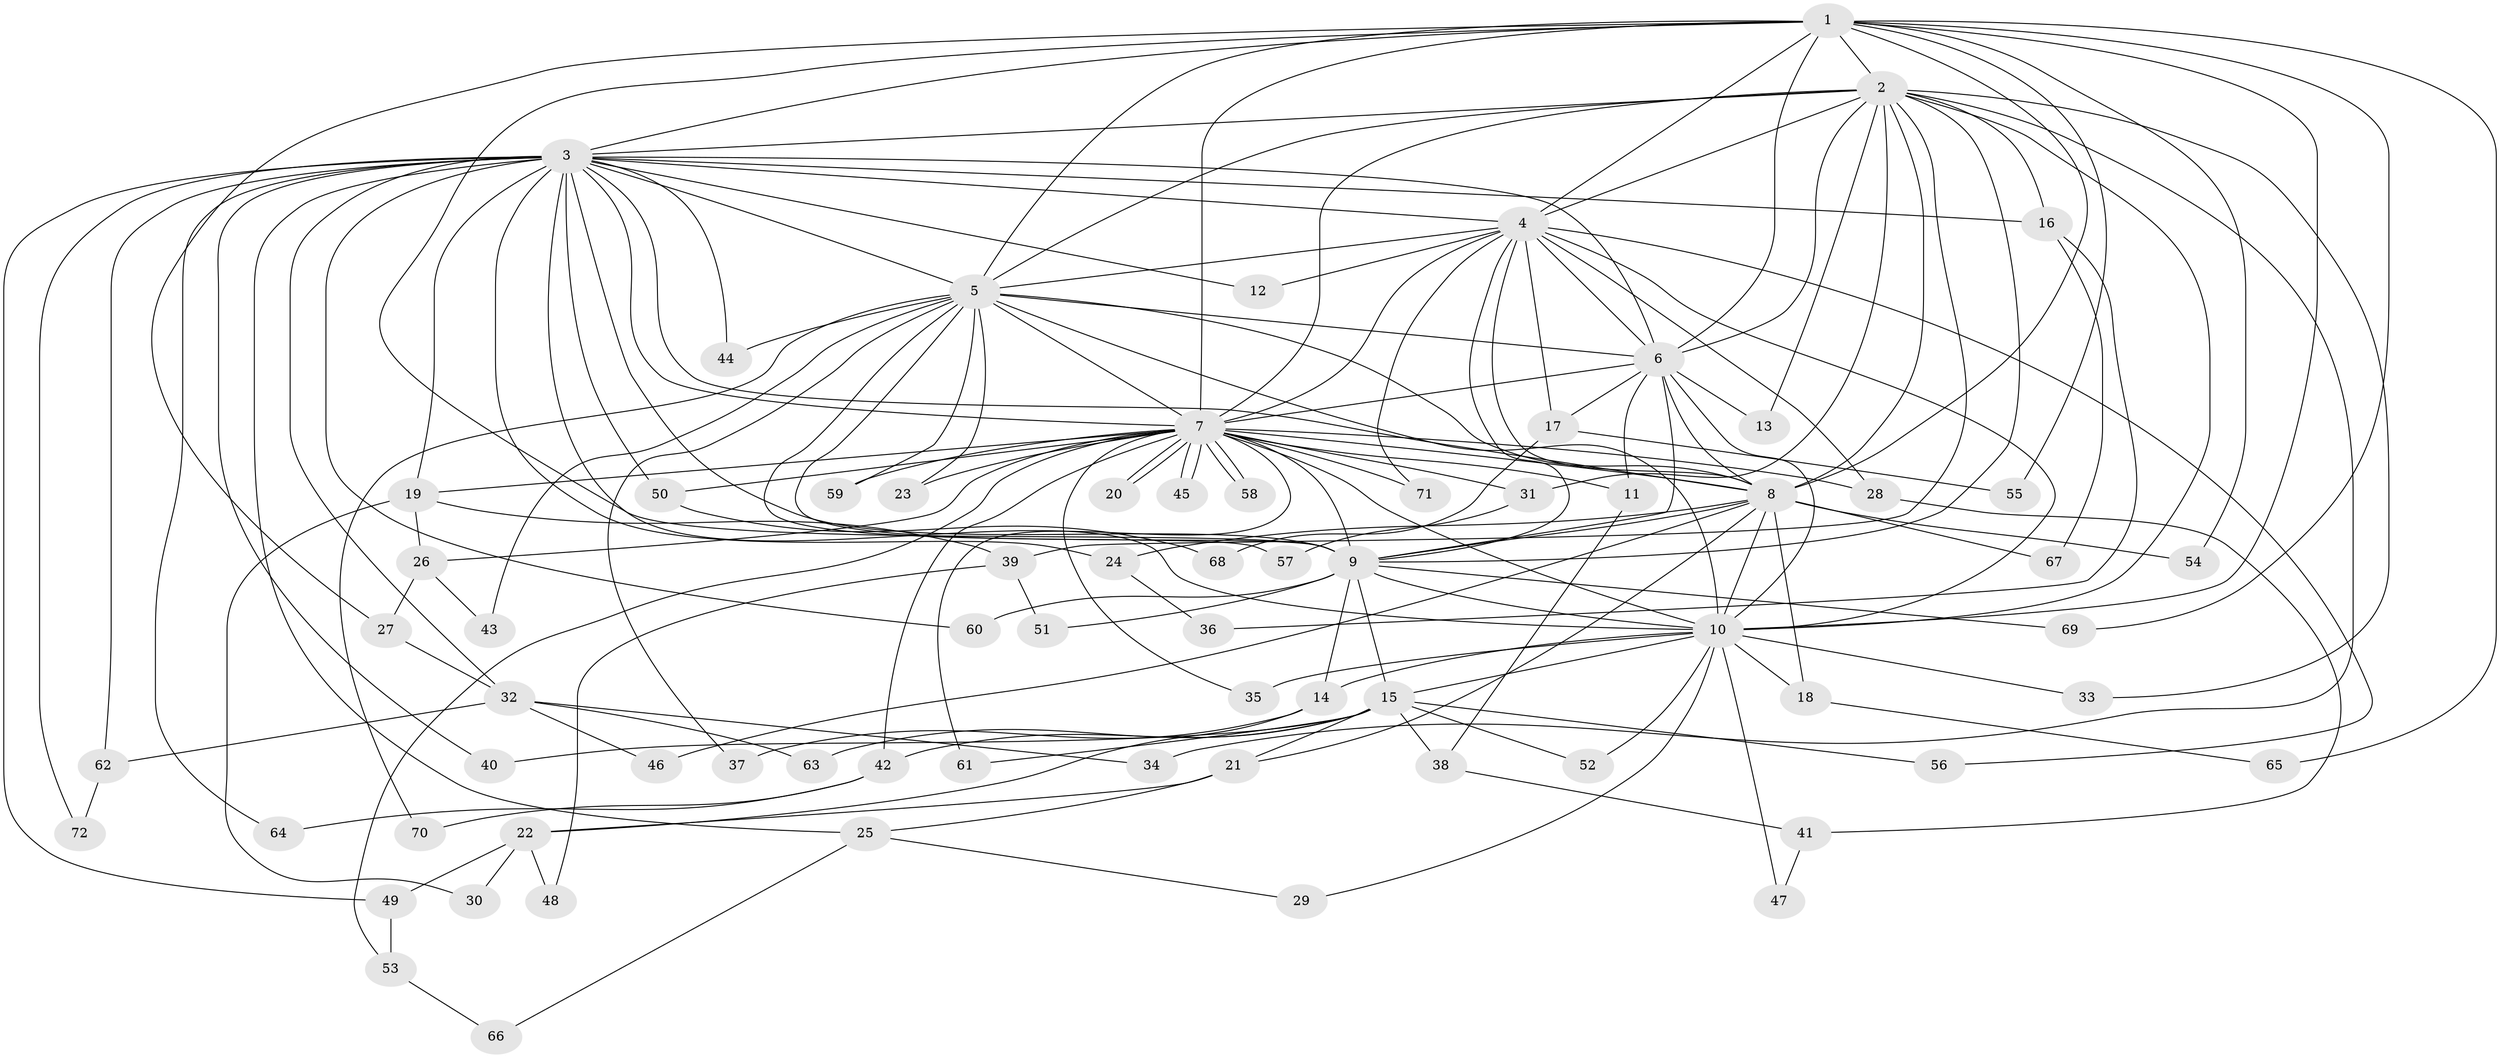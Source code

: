 // Generated by graph-tools (version 1.1) at 2025/14/03/09/25 04:14:02]
// undirected, 72 vertices, 169 edges
graph export_dot {
graph [start="1"]
  node [color=gray90,style=filled];
  1;
  2;
  3;
  4;
  5;
  6;
  7;
  8;
  9;
  10;
  11;
  12;
  13;
  14;
  15;
  16;
  17;
  18;
  19;
  20;
  21;
  22;
  23;
  24;
  25;
  26;
  27;
  28;
  29;
  30;
  31;
  32;
  33;
  34;
  35;
  36;
  37;
  38;
  39;
  40;
  41;
  42;
  43;
  44;
  45;
  46;
  47;
  48;
  49;
  50;
  51;
  52;
  53;
  54;
  55;
  56;
  57;
  58;
  59;
  60;
  61;
  62;
  63;
  64;
  65;
  66;
  67;
  68;
  69;
  70;
  71;
  72;
  1 -- 2;
  1 -- 3;
  1 -- 4;
  1 -- 5;
  1 -- 6;
  1 -- 7;
  1 -- 8;
  1 -- 9;
  1 -- 10;
  1 -- 27;
  1 -- 54;
  1 -- 55;
  1 -- 65;
  1 -- 69;
  2 -- 3;
  2 -- 4;
  2 -- 5;
  2 -- 6;
  2 -- 7;
  2 -- 8;
  2 -- 9;
  2 -- 10;
  2 -- 13;
  2 -- 16;
  2 -- 31;
  2 -- 33;
  2 -- 34;
  2 -- 39;
  3 -- 4;
  3 -- 5;
  3 -- 6;
  3 -- 7;
  3 -- 8;
  3 -- 9;
  3 -- 10;
  3 -- 12;
  3 -- 16;
  3 -- 19;
  3 -- 24;
  3 -- 25;
  3 -- 32;
  3 -- 40;
  3 -- 44;
  3 -- 49;
  3 -- 50;
  3 -- 60;
  3 -- 62;
  3 -- 64;
  3 -- 72;
  4 -- 5;
  4 -- 6;
  4 -- 7;
  4 -- 8;
  4 -- 9;
  4 -- 10;
  4 -- 12;
  4 -- 17;
  4 -- 28;
  4 -- 56;
  4 -- 71;
  5 -- 6;
  5 -- 7;
  5 -- 8;
  5 -- 9;
  5 -- 10;
  5 -- 23;
  5 -- 37;
  5 -- 43;
  5 -- 44;
  5 -- 57;
  5 -- 59;
  5 -- 70;
  6 -- 7;
  6 -- 8;
  6 -- 9;
  6 -- 10;
  6 -- 11;
  6 -- 13;
  6 -- 17;
  7 -- 8;
  7 -- 9;
  7 -- 10;
  7 -- 11;
  7 -- 19;
  7 -- 20;
  7 -- 20;
  7 -- 23;
  7 -- 26;
  7 -- 28;
  7 -- 31;
  7 -- 35;
  7 -- 42;
  7 -- 45;
  7 -- 45;
  7 -- 50;
  7 -- 53;
  7 -- 58;
  7 -- 58;
  7 -- 59;
  7 -- 61;
  7 -- 71;
  8 -- 9;
  8 -- 10;
  8 -- 18;
  8 -- 21;
  8 -- 24;
  8 -- 46;
  8 -- 54;
  8 -- 67;
  9 -- 10;
  9 -- 14;
  9 -- 15;
  9 -- 51;
  9 -- 60;
  9 -- 69;
  10 -- 14;
  10 -- 15;
  10 -- 18;
  10 -- 29;
  10 -- 33;
  10 -- 35;
  10 -- 47;
  10 -- 52;
  11 -- 38;
  14 -- 22;
  14 -- 37;
  15 -- 21;
  15 -- 38;
  15 -- 40;
  15 -- 42;
  15 -- 52;
  15 -- 56;
  15 -- 61;
  15 -- 63;
  16 -- 36;
  16 -- 67;
  17 -- 55;
  17 -- 68;
  18 -- 65;
  19 -- 26;
  19 -- 30;
  19 -- 39;
  21 -- 22;
  21 -- 25;
  22 -- 30;
  22 -- 48;
  22 -- 49;
  24 -- 36;
  25 -- 29;
  25 -- 66;
  26 -- 27;
  26 -- 43;
  27 -- 32;
  28 -- 41;
  31 -- 57;
  32 -- 34;
  32 -- 46;
  32 -- 62;
  32 -- 63;
  38 -- 41;
  39 -- 48;
  39 -- 51;
  41 -- 47;
  42 -- 64;
  42 -- 70;
  49 -- 53;
  50 -- 68;
  53 -- 66;
  62 -- 72;
}
